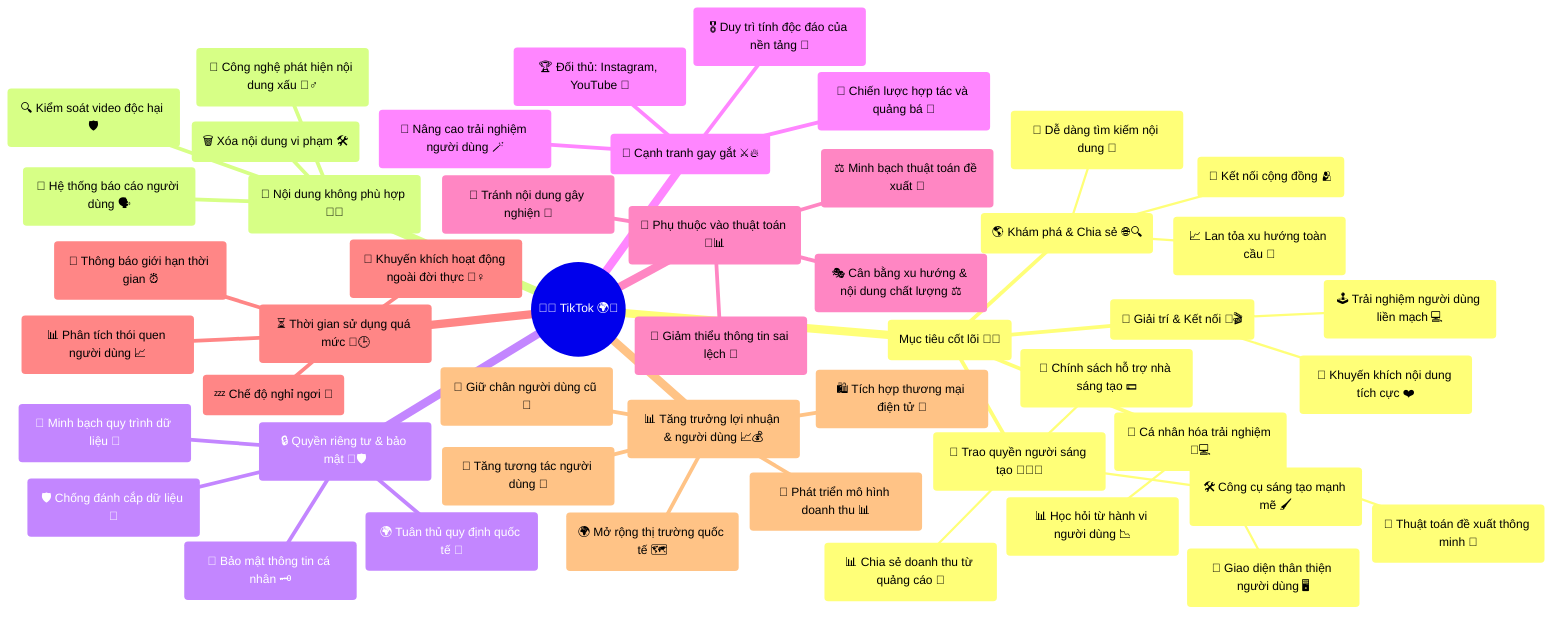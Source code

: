 mindmap
  root((🎵✨ TikTok 🌍📱))
  
    subgoal(Mục tiêu cốt lõi 🤩🎤)
        subgoal1(🌟 Giải trí & Kết nối 🎥🎬)
            subgoal1a(🕹️ Trải nghiệm người dùng liền mạch 💻)
            subgoal1b(💬 Khuyến khích nội dung tích cực ❤️)
        
        subgoal2(🎥 Trao quyền người sáng tạo 🧑‍🎤💡)
            subgoal2a(🛠️ Công cụ sáng tạo mạnh mẽ 🖌️)
            subgoal2b(🤝 Chính sách hỗ trợ nhà sáng tạo 💵)
            subgoal2c(📊 Chia sẻ doanh thu từ quảng cáo 💸)
        
        subgoal3(🌎 Khám phá & Chia sẻ 🌐🔍)
            subgoal3a(🔎 Dễ dàng tìm kiếm nội dung 📲)
            subgoal3b(📈 Lan tỏa xu hướng toàn cầu 🚀)
            subgoal3c(👥 Kết nối cộng đồng 🫂)
        
        subgoal4(🧠 Cá nhân hóa trải nghiệm 🤖💻)
            subgoal4a(🎯 Thuật toán đề xuất thông minh 🧠)
            subgoal4b(📊 Học hỏi từ hành vi người dùng 📉)
            subgoal4c(🎨 Giao diện thân thiện người dùng 🖥️)
  
    subproblem1(🚫 Nội dung không phù hợp 📛❌)
        subproblem1a(🔍 Kiểm soát video độc hại 🛡️)
        subproblem1b(🤖 Công nghệ phát hiện nội dung xấu 🕵️‍♂️)
        subproblem1c(📢 Hệ thống báo cáo người dùng 🗣️)
        subproblem1d(🗑️ Xóa nội dung vi phạm 🛠️)
    
    subproblem2(🔒 Quyền riêng tư & bảo mật 🔐🛡️)
        subproblem2a(🔑 Bảo mật thông tin cá nhân 🗝️)
        subproblem2b(📜 Minh bạch quy trình dữ liệu 📄)
        subproblem2c(🌍 Tuân thủ quy định quốc tế 📑)
        subproblem2d(🛡️ Chống đánh cắp dữ liệu 👾)
    
    subproblem3(🥊 Cạnh tranh gay gắt ⚔️🔥)
        subproblem3a(🏆 Đối thủ: Instagram, YouTube 🎥)
        subproblem3b(🌟 Nâng cao trải nghiệm người dùng 🪄)
        subproblem3c(🎖️ Duy trì tính độc đáo của nền tảng 🥇)
        subproblem3d(🤝 Chiến lược hợp tác và quảng bá 📢)
    
    subproblem4(🤖 Phụ thuộc vào thuật toán 🧠📊)
        subproblem4a(⚖️ Minh bạch thuật toán đề xuất 📜)
        subproblem4b(🚦 Tránh nội dung gây nghiện 🛑)
        subproblem4c(🎭 Cân bằng xu hướng & nội dung chất lượng ⚖️)
        subproblem4d(📰 Giảm thiểu thông tin sai lệch 🚫)
    
    subproblem5(⏳ Thời gian sử dụng quá mức 📱🕒)
        subproblem5a(🔔 Thông báo giới hạn thời gian ⏰)
        subproblem5b(💤 Chế độ nghỉ ngơi 🛌)
        subproblem5c(🏃 Khuyến khích hoạt động ngoài đời thực 🚴‍♀️)
        subproblem5d(📊 Phân tích thói quen người dùng 📈)
    
    subproblem6(📊 Tăng trưởng lợi nhuận & người dùng 📈💰)
        subproblem6a(💼 Phát triển mô hình doanh thu 📊)
        subproblem6b(🛍️ Tích hợp thương mại điện tử 🛒)
        subproblem6c(📲 Tăng tương tác người dùng 💬)
        subproblem6d(🔄 Giữ chân người dùng cũ 🧲)
        subproblem6e(🌍 Mở rộng thị trường quốc tế 🗺️)